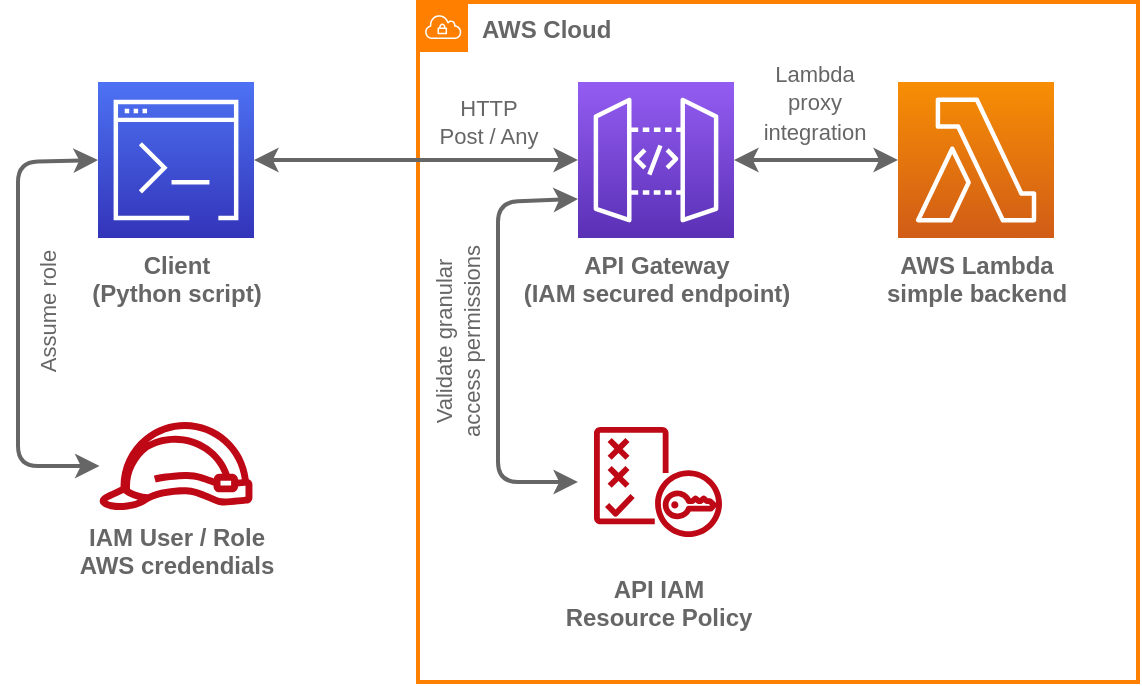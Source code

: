 <mxfile>
    <diagram id="PqBEZ3kT-9vtqBbbz06q" name="Page-1">
        <mxGraphModel dx="463" dy="892" grid="1" gridSize="10" guides="1" tooltips="1" connect="1" arrows="1" fold="1" page="1" pageScale="1" pageWidth="827" pageHeight="1169" math="0" shadow="0">
            <root>
                <mxCell id="0"/>
                <mxCell id="1" parent="0"/>
                <mxCell id="4" value="&lt;font color=&quot;#666666&quot;&gt;&lt;b&gt;AWS Cloud&lt;/b&gt;&lt;/font&gt;" style="points=[[0,0],[0.25,0],[0.5,0],[0.75,0],[1,0],[1,0.25],[1,0.5],[1,0.75],[1,1],[0.75,1],[0.5,1],[0.25,1],[0,1],[0,0.75],[0,0.5],[0,0.25]];outlineConnect=0;html=1;whiteSpace=wrap;fontSize=12;fontStyle=0;container=1;pointerEvents=0;collapsible=0;recursiveResize=0;shape=mxgraph.aws4.group;grIcon=mxgraph.aws4.group_vpc;strokeColor=#FF8000;fillColor=none;verticalAlign=top;align=left;spacingLeft=30;dashed=0;strokeWidth=2;" parent="1" vertex="1">
                    <mxGeometry x="210" y="10" width="360" height="340" as="geometry"/>
                </mxCell>
                <mxCell id="12" style="edgeStyle=none;html=1;exitX=1;exitY=0.5;exitDx=0;exitDy=0;exitPerimeter=0;strokeWidth=2;startArrow=classic;startFill=1;strokeColor=#666666;" parent="4" source="2" target="3" edge="1">
                    <mxGeometry relative="1" as="geometry"/>
                </mxCell>
                <mxCell id="15" style="edgeStyle=none;html=1;exitX=0;exitY=0.75;exitDx=0;exitDy=0;exitPerimeter=0;strokeWidth=2;startArrow=classic;startFill=1;strokeColor=#666666;" parent="4" source="2" target="10" edge="1">
                    <mxGeometry relative="1" as="geometry">
                        <Array as="points">
                            <mxPoint x="40" y="100"/>
                            <mxPoint x="40" y="240"/>
                        </Array>
                    </mxGeometry>
                </mxCell>
                <mxCell id="2" value="&lt;b&gt;API Gateway&lt;br&gt;(IAM secured endpoint)&lt;/b&gt;" style="sketch=0;points=[[0,0,0],[0.25,0,0],[0.5,0,0],[0.75,0,0],[1,0,0],[0,1,0],[0.25,1,0],[0.5,1,0],[0.75,1,0],[1,1,0],[0,0.25,0],[0,0.5,0],[0,0.75,0],[1,0.25,0],[1,0.5,0],[1,0.75,0]];outlineConnect=0;fontColor=#666666;gradientColor=#945DF2;gradientDirection=north;fillColor=#5A30B5;strokeColor=#ffffff;dashed=0;verticalLabelPosition=bottom;verticalAlign=top;align=center;html=1;fontSize=12;fontStyle=0;aspect=fixed;shape=mxgraph.aws4.resourceIcon;resIcon=mxgraph.aws4.api_gateway;" parent="4" vertex="1">
                    <mxGeometry x="80" y="40" width="78" height="78" as="geometry"/>
                </mxCell>
                <mxCell id="10" value="&lt;b&gt;API IAM&lt;br&gt;Resource Policy&lt;/b&gt;" style="sketch=0;outlineConnect=0;fillColor=none;dashed=0;verticalLabelPosition=bottom;verticalAlign=top;align=center;html=1;fontSize=12;fontStyle=0;aspect=fixed;shape=mxgraph.aws4.resourceIcon;resIcon=mxgraph.aws4.policy;strokeColor=#bf0816;fontColor=#666666;" parent="4" vertex="1">
                    <mxGeometry x="80" y="200" width="80" height="80" as="geometry"/>
                </mxCell>
                <mxCell id="3" value="&lt;b&gt;AWS Lambda&lt;br&gt;simple backend&lt;/b&gt;" style="sketch=0;points=[[0,0,0],[0.25,0,0],[0.5,0,0],[0.75,0,0],[1,0,0],[0,1,0],[0.25,1,0],[0.5,1,0],[0.75,1,0],[1,1,0],[0,0.25,0],[0,0.5,0],[0,0.75,0],[1,0.25,0],[1,0.5,0],[1,0.75,0]];outlineConnect=0;fontColor=#666666;gradientColor=#F78E04;gradientDirection=north;fillColor=#D05C17;strokeColor=#ffffff;dashed=0;verticalLabelPosition=bottom;verticalAlign=top;align=center;html=1;fontSize=12;fontStyle=0;aspect=fixed;shape=mxgraph.aws4.resourceIcon;resIcon=mxgraph.aws4.lambda;" parent="4" vertex="1">
                    <mxGeometry x="240" y="40" width="78" height="78" as="geometry"/>
                </mxCell>
                <mxCell id="16" value="&lt;font color=&quot;#666666&quot; style=&quot;font-size: 11px;&quot;&gt;Lambda&lt;br&gt;proxy&lt;br&gt;integration&lt;/font&gt;" style="text;html=1;align=center;verticalAlign=middle;resizable=0;points=[];autosize=1;strokeColor=none;fillColor=none;labelBorderColor=none;" parent="4" vertex="1">
                    <mxGeometry x="163" y="20" width="70" height="60" as="geometry"/>
                </mxCell>
                <mxCell id="18" value="&lt;font style=&quot;font-size: 11px;&quot; color=&quot;#666666&quot;&gt;Validate granular &lt;br&gt;access permissions&lt;/font&gt;" style="text;html=1;align=center;verticalAlign=middle;resizable=0;points=[];autosize=1;strokeColor=none;fillColor=none;fontSize=8;rotation=-90;" parent="4" vertex="1">
                    <mxGeometry x="-40" y="150" width="120" height="40" as="geometry"/>
                </mxCell>
                <mxCell id="19" value="&lt;font style=&quot;font-size: 11px;&quot;&gt;HTTP&lt;br&gt;Post / Any&lt;/font&gt;" style="text;html=1;align=center;verticalAlign=middle;resizable=0;points=[];autosize=1;strokeColor=none;fillColor=none;fontSize=8;fontColor=#666666;" parent="4" vertex="1">
                    <mxGeometry y="40" width="70" height="40" as="geometry"/>
                </mxCell>
                <mxCell id="5" value="&lt;b&gt;IAM User / Role&lt;br&gt;AWS credendials&lt;/b&gt;" style="sketch=0;outlineConnect=0;fontColor=#666666;gradientColor=none;fillColor=#BF0816;strokeColor=none;dashed=0;verticalLabelPosition=bottom;verticalAlign=top;align=center;html=1;fontSize=12;fontStyle=0;aspect=fixed;pointerEvents=1;shape=mxgraph.aws4.role;" parent="1" vertex="1">
                    <mxGeometry x="50" y="220" width="78" height="44" as="geometry"/>
                </mxCell>
                <mxCell id="8" style="edgeStyle=none;html=1;exitX=0;exitY=0.5;exitDx=0;exitDy=0;exitPerimeter=0;startArrow=classic;startFill=1;strokeWidth=2;strokeColor=#666666;" parent="1" source="6" target="5" edge="1">
                    <mxGeometry relative="1" as="geometry">
                        <Array as="points">
                            <mxPoint x="10" y="90"/>
                            <mxPoint x="10" y="170"/>
                            <mxPoint x="10" y="242"/>
                        </Array>
                    </mxGeometry>
                </mxCell>
                <mxCell id="9" style="edgeStyle=none;html=1;exitX=1;exitY=0.5;exitDx=0;exitDy=0;exitPerimeter=0;entryX=0;entryY=0.5;entryDx=0;entryDy=0;entryPerimeter=0;strokeWidth=2;startArrow=classic;startFill=1;strokeColor=#666666;" parent="1" source="6" target="2" edge="1">
                    <mxGeometry relative="1" as="geometry"/>
                </mxCell>
                <mxCell id="6" value="&lt;b&gt;Client&lt;br&gt;(Python script)&lt;/b&gt;" style="sketch=0;points=[[0,0,0],[0.25,0,0],[0.5,0,0],[0.75,0,0],[1,0,0],[0,1,0],[0.25,1,0],[0.5,1,0],[0.75,1,0],[1,1,0],[0,0.25,0],[0,0.5,0],[0,0.75,0],[1,0.25,0],[1,0.5,0],[1,0.75,0]];outlineConnect=0;fontColor=#666666;gradientColor=#4D72F3;gradientDirection=north;fillColor=#3334B9;strokeColor=#ffffff;dashed=0;verticalLabelPosition=bottom;verticalAlign=top;align=center;html=1;fontSize=12;fontStyle=0;aspect=fixed;shape=mxgraph.aws4.resourceIcon;resIcon=mxgraph.aws4.command_line_interface;" parent="1" vertex="1">
                    <mxGeometry x="50" y="50" width="78" height="78" as="geometry"/>
                </mxCell>
                <mxCell id="17" value="&lt;font style=&quot;font-size: 11px;&quot; color=&quot;#666666&quot;&gt;Assume role&lt;/font&gt;" style="text;html=1;align=center;verticalAlign=middle;resizable=0;points=[];autosize=1;strokeColor=none;fillColor=none;fontSize=8;rotation=-90;" parent="1" vertex="1">
                    <mxGeometry x="-15" y="150" width="80" height="30" as="geometry"/>
                </mxCell>
            </root>
        </mxGraphModel>
    </diagram>
</mxfile>